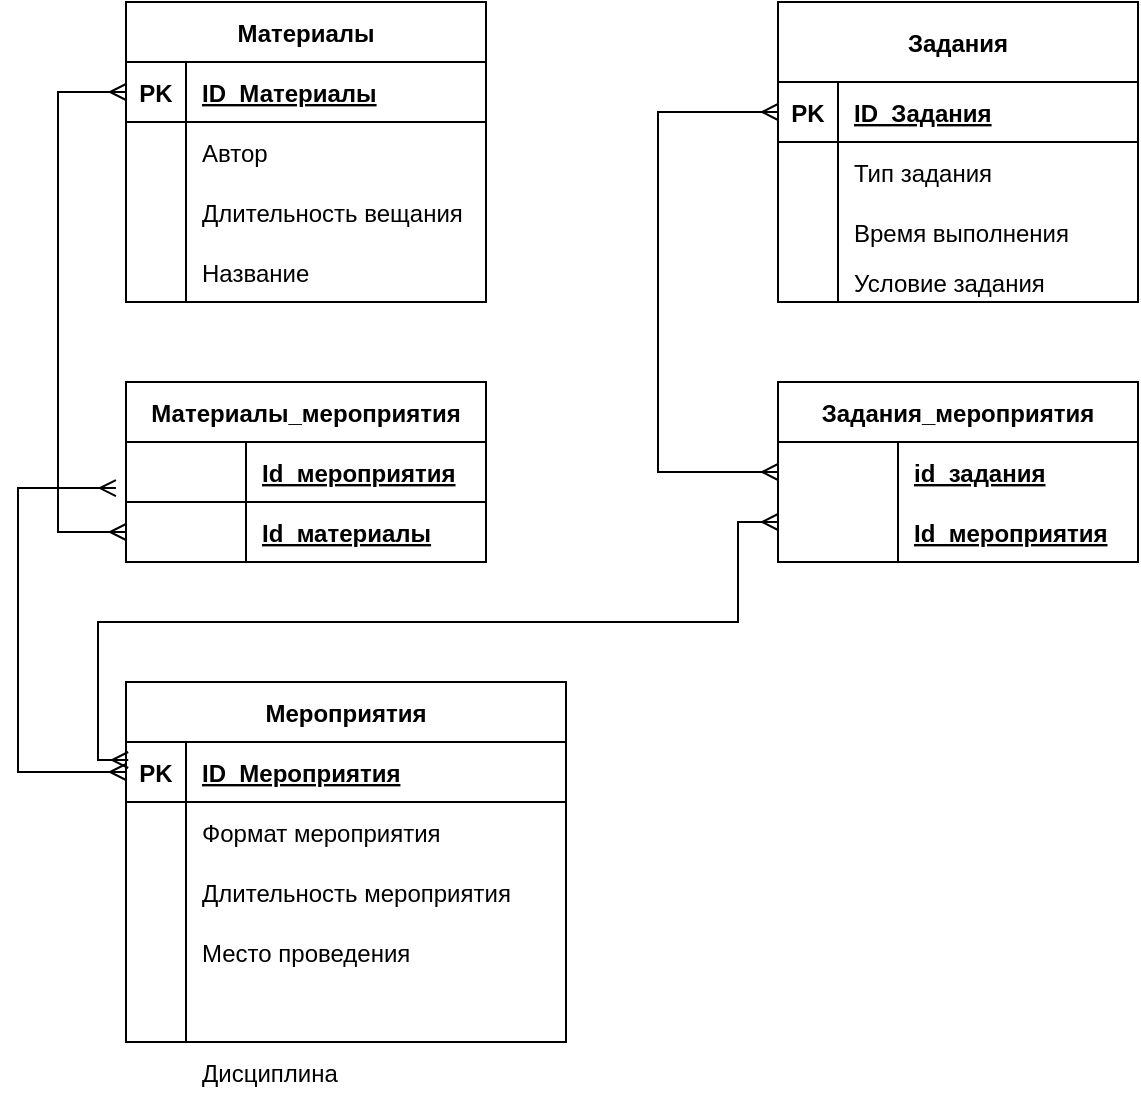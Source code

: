<mxfile version="20.5.3" type="google"><diagram id="LWbJtcAjnq6OPFisGoqB" name="Страница 1"><mxGraphModel grid="1" page="1" gridSize="10" guides="1" tooltips="1" connect="1" arrows="1" fold="1" pageScale="1" pageWidth="827" pageHeight="1169" math="0" shadow="0"><root><mxCell id="0"/><mxCell id="1" parent="0"/><mxCell id="nrutVNcY5pzXdB0tK8o3-116" value="Материалы" style="shape=table;startSize=30;container=1;collapsible=1;childLayout=tableLayout;fixedRows=1;rowLines=0;fontStyle=1;align=center;resizeLast=1;" vertex="1" parent="1"><mxGeometry x="194" y="600" width="180" height="150" as="geometry"/></mxCell><mxCell id="nrutVNcY5pzXdB0tK8o3-117" value="" style="shape=tableRow;horizontal=0;startSize=0;swimlaneHead=0;swimlaneBody=0;fillColor=none;collapsible=0;dropTarget=0;points=[[0,0.5],[1,0.5]];portConstraint=eastwest;top=0;left=0;right=0;bottom=1;" vertex="1" parent="nrutVNcY5pzXdB0tK8o3-116"><mxGeometry y="30" width="180" height="30" as="geometry"/></mxCell><mxCell id="nrutVNcY5pzXdB0tK8o3-118" value="PK" style="shape=partialRectangle;connectable=0;fillColor=none;top=0;left=0;bottom=0;right=0;fontStyle=1;overflow=hidden;" vertex="1" parent="nrutVNcY5pzXdB0tK8o3-117"><mxGeometry width="30" height="30" as="geometry"><mxRectangle width="30" height="30" as="alternateBounds"/></mxGeometry></mxCell><mxCell id="nrutVNcY5pzXdB0tK8o3-119" value="ID_Материалы" style="shape=partialRectangle;connectable=0;fillColor=none;top=0;left=0;bottom=0;right=0;align=left;spacingLeft=6;fontStyle=5;overflow=hidden;" vertex="1" parent="nrutVNcY5pzXdB0tK8o3-117"><mxGeometry x="30" width="150" height="30" as="geometry"><mxRectangle width="150" height="30" as="alternateBounds"/></mxGeometry></mxCell><mxCell id="nrutVNcY5pzXdB0tK8o3-120" value="" style="shape=tableRow;horizontal=0;startSize=0;swimlaneHead=0;swimlaneBody=0;fillColor=none;collapsible=0;dropTarget=0;points=[[0,0.5],[1,0.5]];portConstraint=eastwest;top=0;left=0;right=0;bottom=0;" vertex="1" parent="nrutVNcY5pzXdB0tK8o3-116"><mxGeometry y="60" width="180" height="30" as="geometry"/></mxCell><mxCell id="nrutVNcY5pzXdB0tK8o3-121" value="" style="shape=partialRectangle;connectable=0;fillColor=none;top=0;left=0;bottom=0;right=0;editable=1;overflow=hidden;" vertex="1" parent="nrutVNcY5pzXdB0tK8o3-120"><mxGeometry width="30" height="30" as="geometry"><mxRectangle width="30" height="30" as="alternateBounds"/></mxGeometry></mxCell><mxCell id="nrutVNcY5pzXdB0tK8o3-122" value="Автор" style="shape=partialRectangle;connectable=0;fillColor=none;top=0;left=0;bottom=0;right=0;align=left;spacingLeft=6;overflow=hidden;" vertex="1" parent="nrutVNcY5pzXdB0tK8o3-120"><mxGeometry x="30" width="150" height="30" as="geometry"><mxRectangle width="150" height="30" as="alternateBounds"/></mxGeometry></mxCell><mxCell id="nrutVNcY5pzXdB0tK8o3-123" value="" style="shape=tableRow;horizontal=0;startSize=0;swimlaneHead=0;swimlaneBody=0;fillColor=none;collapsible=0;dropTarget=0;points=[[0,0.5],[1,0.5]];portConstraint=eastwest;top=0;left=0;right=0;bottom=0;" vertex="1" parent="nrutVNcY5pzXdB0tK8o3-116"><mxGeometry y="90" width="180" height="30" as="geometry"/></mxCell><mxCell id="nrutVNcY5pzXdB0tK8o3-124" value="" style="shape=partialRectangle;connectable=0;fillColor=none;top=0;left=0;bottom=0;right=0;editable=1;overflow=hidden;" vertex="1" parent="nrutVNcY5pzXdB0tK8o3-123"><mxGeometry width="30" height="30" as="geometry"><mxRectangle width="30" height="30" as="alternateBounds"/></mxGeometry></mxCell><mxCell id="nrutVNcY5pzXdB0tK8o3-125" value="Длительность вещания" style="shape=partialRectangle;connectable=0;fillColor=none;top=0;left=0;bottom=0;right=0;align=left;spacingLeft=6;overflow=hidden;" vertex="1" parent="nrutVNcY5pzXdB0tK8o3-123"><mxGeometry x="30" width="150" height="30" as="geometry"><mxRectangle width="150" height="30" as="alternateBounds"/></mxGeometry></mxCell><mxCell id="nrutVNcY5pzXdB0tK8o3-126" value="" style="shape=tableRow;horizontal=0;startSize=0;swimlaneHead=0;swimlaneBody=0;fillColor=none;collapsible=0;dropTarget=0;points=[[0,0.5],[1,0.5]];portConstraint=eastwest;top=0;left=0;right=0;bottom=0;" vertex="1" parent="nrutVNcY5pzXdB0tK8o3-116"><mxGeometry y="120" width="180" height="30" as="geometry"/></mxCell><mxCell id="nrutVNcY5pzXdB0tK8o3-127" value="" style="shape=partialRectangle;connectable=0;fillColor=none;top=0;left=0;bottom=0;right=0;editable=1;overflow=hidden;" vertex="1" parent="nrutVNcY5pzXdB0tK8o3-126"><mxGeometry width="30" height="30" as="geometry"><mxRectangle width="30" height="30" as="alternateBounds"/></mxGeometry></mxCell><mxCell id="nrutVNcY5pzXdB0tK8o3-128" value="Название" style="shape=partialRectangle;connectable=0;fillColor=none;top=0;left=0;bottom=0;right=0;align=left;spacingLeft=6;overflow=hidden;" vertex="1" parent="nrutVNcY5pzXdB0tK8o3-126"><mxGeometry x="30" width="150" height="30" as="geometry"><mxRectangle width="150" height="30" as="alternateBounds"/></mxGeometry></mxCell><mxCell id="nrutVNcY5pzXdB0tK8o3-129" value="Задания" style="shape=table;startSize=40;container=1;collapsible=1;childLayout=tableLayout;fixedRows=1;rowLines=0;fontStyle=1;align=center;resizeLast=1;" vertex="1" parent="1"><mxGeometry x="520" y="600" width="180" height="150" as="geometry"/></mxCell><mxCell id="nrutVNcY5pzXdB0tK8o3-130" value="" style="shape=tableRow;horizontal=0;startSize=0;swimlaneHead=0;swimlaneBody=0;fillColor=none;collapsible=0;dropTarget=0;points=[[0,0.5],[1,0.5]];portConstraint=eastwest;top=0;left=0;right=0;bottom=1;" vertex="1" parent="nrutVNcY5pzXdB0tK8o3-129"><mxGeometry y="40" width="180" height="30" as="geometry"/></mxCell><mxCell id="nrutVNcY5pzXdB0tK8o3-131" value="PK" style="shape=partialRectangle;connectable=0;fillColor=none;top=0;left=0;bottom=0;right=0;fontStyle=1;overflow=hidden;" vertex="1" parent="nrutVNcY5pzXdB0tK8o3-130"><mxGeometry width="30" height="30" as="geometry"><mxRectangle width="30" height="30" as="alternateBounds"/></mxGeometry></mxCell><mxCell id="nrutVNcY5pzXdB0tK8o3-132" value="ID_Задания" style="shape=partialRectangle;connectable=0;fillColor=none;top=0;left=0;bottom=0;right=0;align=left;spacingLeft=6;fontStyle=5;overflow=hidden;" vertex="1" parent="nrutVNcY5pzXdB0tK8o3-130"><mxGeometry x="30" width="150" height="30" as="geometry"><mxRectangle width="150" height="30" as="alternateBounds"/></mxGeometry></mxCell><mxCell id="nrutVNcY5pzXdB0tK8o3-133" value="" style="shape=tableRow;horizontal=0;startSize=0;swimlaneHead=0;swimlaneBody=0;fillColor=none;collapsible=0;dropTarget=0;points=[[0,0.5],[1,0.5]];portConstraint=eastwest;top=0;left=0;right=0;bottom=0;" vertex="1" parent="nrutVNcY5pzXdB0tK8o3-129"><mxGeometry y="70" width="180" height="30" as="geometry"/></mxCell><mxCell id="nrutVNcY5pzXdB0tK8o3-134" value="" style="shape=partialRectangle;connectable=0;fillColor=none;top=0;left=0;bottom=0;right=0;editable=1;overflow=hidden;" vertex="1" parent="nrutVNcY5pzXdB0tK8o3-133"><mxGeometry width="30" height="30" as="geometry"><mxRectangle width="30" height="30" as="alternateBounds"/></mxGeometry></mxCell><mxCell id="nrutVNcY5pzXdB0tK8o3-135" value="Тип задания" style="shape=partialRectangle;connectable=0;fillColor=none;top=0;left=0;bottom=0;right=0;align=left;spacingLeft=6;overflow=hidden;" vertex="1" parent="nrutVNcY5pzXdB0tK8o3-133"><mxGeometry x="30" width="150" height="30" as="geometry"><mxRectangle width="150" height="30" as="alternateBounds"/></mxGeometry></mxCell><mxCell id="nrutVNcY5pzXdB0tK8o3-136" value="" style="shape=tableRow;horizontal=0;startSize=0;swimlaneHead=0;swimlaneBody=0;fillColor=none;collapsible=0;dropTarget=0;points=[[0,0.5],[1,0.5]];portConstraint=eastwest;top=0;left=0;right=0;bottom=0;" vertex="1" parent="nrutVNcY5pzXdB0tK8o3-129"><mxGeometry y="100" width="180" height="30" as="geometry"/></mxCell><mxCell id="nrutVNcY5pzXdB0tK8o3-137" value="" style="shape=partialRectangle;connectable=0;fillColor=none;top=0;left=0;bottom=0;right=0;editable=1;overflow=hidden;" vertex="1" parent="nrutVNcY5pzXdB0tK8o3-136"><mxGeometry width="30" height="30" as="geometry"><mxRectangle width="30" height="30" as="alternateBounds"/></mxGeometry></mxCell><mxCell id="nrutVNcY5pzXdB0tK8o3-138" value="Время выполнения" style="shape=partialRectangle;connectable=0;fillColor=none;top=0;left=0;bottom=0;right=0;align=left;spacingLeft=6;overflow=hidden;" vertex="1" parent="nrutVNcY5pzXdB0tK8o3-136"><mxGeometry x="30" width="150" height="30" as="geometry"><mxRectangle width="150" height="30" as="alternateBounds"/></mxGeometry></mxCell><mxCell id="nrutVNcY5pzXdB0tK8o3-139" value="" style="shape=tableRow;horizontal=0;startSize=0;swimlaneHead=0;swimlaneBody=0;fillColor=none;collapsible=0;dropTarget=0;points=[[0,0.5],[1,0.5]];portConstraint=eastwest;top=0;left=0;right=0;bottom=0;" vertex="1" parent="nrutVNcY5pzXdB0tK8o3-129"><mxGeometry y="130" width="180" height="20" as="geometry"/></mxCell><mxCell id="nrutVNcY5pzXdB0tK8o3-140" value="" style="shape=partialRectangle;connectable=0;fillColor=none;top=0;left=0;bottom=0;right=0;editable=1;overflow=hidden;" vertex="1" parent="nrutVNcY5pzXdB0tK8o3-139"><mxGeometry width="30" height="20" as="geometry"><mxRectangle width="30" height="20" as="alternateBounds"/></mxGeometry></mxCell><mxCell id="nrutVNcY5pzXdB0tK8o3-141" value="Условие задания" style="shape=partialRectangle;connectable=0;fillColor=none;top=0;left=0;bottom=0;right=0;align=left;spacingLeft=6;overflow=hidden;" vertex="1" parent="nrutVNcY5pzXdB0tK8o3-139"><mxGeometry x="30" width="150" height="20" as="geometry"><mxRectangle width="150" height="20" as="alternateBounds"/></mxGeometry></mxCell><mxCell id="nrutVNcY5pzXdB0tK8o3-145" value="Мероприятия" style="shape=table;startSize=30;container=1;collapsible=1;childLayout=tableLayout;fixedRows=1;rowLines=0;fontStyle=1;align=center;resizeLast=1;" vertex="1" parent="1"><mxGeometry x="194" y="940" width="220" height="180" as="geometry"/></mxCell><mxCell id="nrutVNcY5pzXdB0tK8o3-146" value="" style="shape=tableRow;horizontal=0;startSize=0;swimlaneHead=0;swimlaneBody=0;fillColor=none;collapsible=0;dropTarget=0;points=[[0,0.5],[1,0.5]];portConstraint=eastwest;top=0;left=0;right=0;bottom=1;" vertex="1" parent="nrutVNcY5pzXdB0tK8o3-145"><mxGeometry y="30" width="220" height="30" as="geometry"/></mxCell><mxCell id="nrutVNcY5pzXdB0tK8o3-147" value="PK" style="shape=partialRectangle;connectable=0;fillColor=none;top=0;left=0;bottom=0;right=0;fontStyle=1;overflow=hidden;" vertex="1" parent="nrutVNcY5pzXdB0tK8o3-146"><mxGeometry width="30" height="30" as="geometry"><mxRectangle width="30" height="30" as="alternateBounds"/></mxGeometry></mxCell><mxCell id="nrutVNcY5pzXdB0tK8o3-148" value="ID_Мероприятия" style="shape=partialRectangle;connectable=0;fillColor=none;top=0;left=0;bottom=0;right=0;align=left;spacingLeft=6;fontStyle=5;overflow=hidden;" vertex="1" parent="nrutVNcY5pzXdB0tK8o3-146"><mxGeometry x="30" width="190" height="30" as="geometry"><mxRectangle width="190" height="30" as="alternateBounds"/></mxGeometry></mxCell><mxCell id="nrutVNcY5pzXdB0tK8o3-149" value="" style="shape=tableRow;horizontal=0;startSize=0;swimlaneHead=0;swimlaneBody=0;fillColor=none;collapsible=0;dropTarget=0;points=[[0,0.5],[1,0.5]];portConstraint=eastwest;top=0;left=0;right=0;bottom=0;" vertex="1" parent="nrutVNcY5pzXdB0tK8o3-145"><mxGeometry y="60" width="220" height="30" as="geometry"/></mxCell><mxCell id="nrutVNcY5pzXdB0tK8o3-150" value="" style="shape=partialRectangle;connectable=0;fillColor=none;top=0;left=0;bottom=0;right=0;editable=1;overflow=hidden;" vertex="1" parent="nrutVNcY5pzXdB0tK8o3-149"><mxGeometry width="30" height="30" as="geometry"><mxRectangle width="30" height="30" as="alternateBounds"/></mxGeometry></mxCell><mxCell id="nrutVNcY5pzXdB0tK8o3-151" value="Формат мероприятия" style="shape=partialRectangle;connectable=0;fillColor=none;top=0;left=0;bottom=0;right=0;align=left;spacingLeft=6;overflow=hidden;" vertex="1" parent="nrutVNcY5pzXdB0tK8o3-149"><mxGeometry x="30" width="190" height="30" as="geometry"><mxRectangle width="190" height="30" as="alternateBounds"/></mxGeometry></mxCell><mxCell id="nrutVNcY5pzXdB0tK8o3-152" value="" style="shape=tableRow;horizontal=0;startSize=0;swimlaneHead=0;swimlaneBody=0;fillColor=none;collapsible=0;dropTarget=0;points=[[0,0.5],[1,0.5]];portConstraint=eastwest;top=0;left=0;right=0;bottom=0;" vertex="1" parent="nrutVNcY5pzXdB0tK8o3-145"><mxGeometry y="90" width="220" height="30" as="geometry"/></mxCell><mxCell id="nrutVNcY5pzXdB0tK8o3-153" value="" style="shape=partialRectangle;connectable=0;fillColor=none;top=0;left=0;bottom=0;right=0;editable=1;overflow=hidden;" vertex="1" parent="nrutVNcY5pzXdB0tK8o3-152"><mxGeometry width="30" height="30" as="geometry"><mxRectangle width="30" height="30" as="alternateBounds"/></mxGeometry></mxCell><mxCell id="nrutVNcY5pzXdB0tK8o3-154" value="Длительность мероприятия" style="shape=partialRectangle;connectable=0;fillColor=none;top=0;left=0;bottom=0;right=0;align=left;spacingLeft=6;overflow=hidden;" vertex="1" parent="nrutVNcY5pzXdB0tK8o3-152"><mxGeometry x="30" width="190" height="30" as="geometry"><mxRectangle width="190" height="30" as="alternateBounds"/></mxGeometry></mxCell><mxCell id="nrutVNcY5pzXdB0tK8o3-171" value="" style="shape=tableRow;horizontal=0;startSize=0;swimlaneHead=0;swimlaneBody=0;fillColor=none;collapsible=0;dropTarget=0;points=[[0,0.5],[1,0.5]];portConstraint=eastwest;top=0;left=0;right=0;bottom=0;" vertex="1" parent="nrutVNcY5pzXdB0tK8o3-145"><mxGeometry y="180" width="220" height="30" as="geometry"/></mxCell><mxCell id="nrutVNcY5pzXdB0tK8o3-172" value="" style="shape=partialRectangle;connectable=0;fillColor=none;top=0;left=0;bottom=0;right=0;editable=1;overflow=hidden;" vertex="1" parent="nrutVNcY5pzXdB0tK8o3-171"><mxGeometry width="30" height="30" as="geometry"><mxRectangle width="30" height="30" as="alternateBounds"/></mxGeometry></mxCell><mxCell id="nrutVNcY5pzXdB0tK8o3-173" value="Дисциплина" style="shape=partialRectangle;connectable=0;fillColor=none;top=0;left=0;bottom=0;right=0;align=left;spacingLeft=6;overflow=hidden;" vertex="1" parent="nrutVNcY5pzXdB0tK8o3-171"><mxGeometry x="30" width="190" height="30" as="geometry"><mxRectangle width="190" height="30" as="alternateBounds"/></mxGeometry></mxCell><mxCell id="qbGduyz1L_t1VzHf3mZA-9" value="" style="shape=tableRow;horizontal=0;startSize=0;swimlaneHead=0;swimlaneBody=0;fillColor=none;collapsible=0;dropTarget=0;points=[[0,0.5],[1,0.5]];portConstraint=eastwest;top=0;left=0;right=0;bottom=0;" vertex="1" parent="nrutVNcY5pzXdB0tK8o3-145"><mxGeometry y="120" width="220" height="30" as="geometry"/></mxCell><mxCell id="qbGduyz1L_t1VzHf3mZA-10" value="" style="shape=partialRectangle;connectable=0;fillColor=none;top=0;left=0;bottom=0;right=0;editable=1;overflow=hidden;" vertex="1" parent="qbGduyz1L_t1VzHf3mZA-9"><mxGeometry width="30" height="30" as="geometry"><mxRectangle width="30" height="30" as="alternateBounds"/></mxGeometry></mxCell><mxCell id="qbGduyz1L_t1VzHf3mZA-11" value="Место проведения" style="shape=partialRectangle;connectable=0;fillColor=none;top=0;left=0;bottom=0;right=0;align=left;spacingLeft=6;overflow=hidden;" vertex="1" parent="qbGduyz1L_t1VzHf3mZA-9"><mxGeometry x="30" width="190" height="30" as="geometry"><mxRectangle width="190" height="30" as="alternateBounds"/></mxGeometry></mxCell><mxCell id="nrutVNcY5pzXdB0tK8o3-193" value="Материалы_мероприятия" style="shape=table;startSize=30;container=1;collapsible=1;childLayout=tableLayout;fixedRows=1;rowLines=0;fontStyle=1;align=center;resizeLast=1;" vertex="1" parent="1"><mxGeometry x="194" y="790" width="180" height="90" as="geometry"/></mxCell><mxCell id="nrutVNcY5pzXdB0tK8o3-197" value="" style="shape=tableRow;horizontal=0;startSize=0;swimlaneHead=0;swimlaneBody=0;fillColor=none;collapsible=0;dropTarget=0;points=[[0,0.5],[1,0.5]];portConstraint=eastwest;top=0;left=0;right=0;bottom=1;" vertex="1" parent="nrutVNcY5pzXdB0tK8o3-193"><mxGeometry y="30" width="180" height="30" as="geometry"/></mxCell><mxCell id="nrutVNcY5pzXdB0tK8o3-198" value="" style="shape=partialRectangle;connectable=0;fillColor=none;top=0;left=0;bottom=0;right=0;fontStyle=1;overflow=hidden;" vertex="1" parent="nrutVNcY5pzXdB0tK8o3-197"><mxGeometry width="60" height="30" as="geometry"><mxRectangle width="60" height="30" as="alternateBounds"/></mxGeometry></mxCell><mxCell id="nrutVNcY5pzXdB0tK8o3-199" value="Id_мероприятия" style="shape=partialRectangle;connectable=0;fillColor=none;top=0;left=0;bottom=0;right=0;align=left;spacingLeft=6;fontStyle=5;overflow=hidden;" vertex="1" parent="nrutVNcY5pzXdB0tK8o3-197"><mxGeometry x="60" width="120" height="30" as="geometry"><mxRectangle width="120" height="30" as="alternateBounds"/></mxGeometry></mxCell><mxCell id="qbGduyz1L_t1VzHf3mZA-3" value="" style="shape=tableRow;horizontal=0;startSize=0;swimlaneHead=0;swimlaneBody=0;fillColor=none;collapsible=0;dropTarget=0;points=[[0,0.5],[1,0.5]];portConstraint=eastwest;top=0;left=0;right=0;bottom=0;" vertex="1" parent="nrutVNcY5pzXdB0tK8o3-193"><mxGeometry y="60" width="180" height="30" as="geometry"/></mxCell><mxCell id="qbGduyz1L_t1VzHf3mZA-4" value="" style="shape=partialRectangle;connectable=0;fillColor=none;top=0;left=0;bottom=0;right=0;fontStyle=1;overflow=hidden;" vertex="1" parent="qbGduyz1L_t1VzHf3mZA-3"><mxGeometry width="60" height="30" as="geometry"><mxRectangle width="60" height="30" as="alternateBounds"/></mxGeometry></mxCell><mxCell id="qbGduyz1L_t1VzHf3mZA-5" value="Id_материалы" style="shape=partialRectangle;connectable=0;fillColor=none;top=0;left=0;bottom=0;right=0;align=left;spacingLeft=6;fontStyle=5;overflow=hidden;" vertex="1" parent="qbGduyz1L_t1VzHf3mZA-3"><mxGeometry x="60" width="120" height="30" as="geometry"><mxRectangle width="120" height="30" as="alternateBounds"/></mxGeometry></mxCell><mxCell id="qbGduyz1L_t1VzHf3mZA-2" value="" style="edgeStyle=orthogonalEdgeStyle;fontSize=12;html=1;endArrow=ERmany;startArrow=ERmany;rounded=0;entryX=0;entryY=0.5;entryDx=0;entryDy=0;exitX=0;exitY=0.5;exitDx=0;exitDy=0;" edge="1" parent="1" source="qbGduyz1L_t1VzHf3mZA-3" target="nrutVNcY5pzXdB0tK8o3-117"><mxGeometry width="100" height="100" relative="1" as="geometry"><mxPoint x="180" y="830" as="sourcePoint"/><mxPoint x="150" y="710" as="targetPoint"/><Array as="points"><mxPoint x="160" y="865"/><mxPoint x="160" y="645"/></Array></mxGeometry></mxCell><mxCell id="qbGduyz1L_t1VzHf3mZA-6" value="" style="edgeStyle=orthogonalEdgeStyle;fontSize=12;html=1;endArrow=ERmany;startArrow=ERmany;rounded=0;entryX=-0.028;entryY=0.767;entryDx=0;entryDy=0;exitX=0;exitY=0.5;exitDx=0;exitDy=0;entryPerimeter=0;" edge="1" parent="1" source="nrutVNcY5pzXdB0tK8o3-146" target="nrutVNcY5pzXdB0tK8o3-197"><mxGeometry width="100" height="100" relative="1" as="geometry"><mxPoint x="40" y="1010" as="sourcePoint"/><mxPoint x="140" y="910" as="targetPoint"/><Array as="points"><mxPoint x="140" y="985"/><mxPoint x="140" y="843"/></Array></mxGeometry></mxCell><mxCell id="nrutVNcY5pzXdB0tK8o3-229" value="Задания_мероприятия" style="shape=table;startSize=30;container=1;collapsible=1;childLayout=tableLayout;fixedRows=1;rowLines=0;fontStyle=1;align=center;resizeLast=1;" vertex="1" parent="1"><mxGeometry x="520" y="790" width="180" height="90" as="geometry"/></mxCell><mxCell id="nrutVNcY5pzXdB0tK8o3-230" value="" style="shape=tableRow;horizontal=0;startSize=0;swimlaneHead=0;swimlaneBody=0;fillColor=none;collapsible=0;dropTarget=0;points=[[0,0.5],[1,0.5]];portConstraint=eastwest;top=0;left=0;right=0;bottom=0;" vertex="1" parent="nrutVNcY5pzXdB0tK8o3-229"><mxGeometry y="30" width="180" height="30" as="geometry"/></mxCell><mxCell id="nrutVNcY5pzXdB0tK8o3-231" value="" style="shape=partialRectangle;connectable=0;fillColor=none;top=0;left=0;bottom=0;right=0;fontStyle=1;overflow=hidden;" vertex="1" parent="nrutVNcY5pzXdB0tK8o3-230"><mxGeometry width="60" height="30" as="geometry"><mxRectangle width="60" height="30" as="alternateBounds"/></mxGeometry></mxCell><mxCell id="nrutVNcY5pzXdB0tK8o3-232" value="id_задания" style="shape=partialRectangle;connectable=0;fillColor=none;top=0;left=0;bottom=0;right=0;align=left;spacingLeft=6;fontStyle=5;overflow=hidden;" vertex="1" parent="nrutVNcY5pzXdB0tK8o3-230"><mxGeometry x="60" width="120" height="30" as="geometry"><mxRectangle width="120" height="30" as="alternateBounds"/></mxGeometry></mxCell><mxCell id="nrutVNcY5pzXdB0tK8o3-233" value="" style="shape=tableRow;horizontal=0;startSize=0;swimlaneHead=0;swimlaneBody=0;fillColor=none;collapsible=0;dropTarget=0;points=[[0,0.5],[1,0.5]];portConstraint=eastwest;top=0;left=0;right=0;bottom=1;" vertex="1" parent="nrutVNcY5pzXdB0tK8o3-229"><mxGeometry y="60" width="180" height="30" as="geometry"/></mxCell><mxCell id="nrutVNcY5pzXdB0tK8o3-234" value="" style="shape=partialRectangle;connectable=0;fillColor=none;top=0;left=0;bottom=0;right=0;fontStyle=1;overflow=hidden;" vertex="1" parent="nrutVNcY5pzXdB0tK8o3-233"><mxGeometry width="60" height="30" as="geometry"><mxRectangle width="60" height="30" as="alternateBounds"/></mxGeometry></mxCell><mxCell id="nrutVNcY5pzXdB0tK8o3-235" value="Id_мероприятия" style="shape=partialRectangle;connectable=0;fillColor=none;top=0;left=0;bottom=0;right=0;align=left;spacingLeft=6;fontStyle=5;overflow=hidden;" vertex="1" parent="nrutVNcY5pzXdB0tK8o3-233"><mxGeometry x="60" width="120" height="30" as="geometry"><mxRectangle width="120" height="30" as="alternateBounds"/></mxGeometry></mxCell><mxCell id="qbGduyz1L_t1VzHf3mZA-7" value="" style="edgeStyle=orthogonalEdgeStyle;fontSize=12;html=1;endArrow=ERmany;startArrow=ERmany;rounded=0;entryX=0;entryY=0.5;entryDx=0;entryDy=0;exitX=0;exitY=0.5;exitDx=0;exitDy=0;" edge="1" parent="1" source="nrutVNcY5pzXdB0tK8o3-230" target="nrutVNcY5pzXdB0tK8o3-130"><mxGeometry width="100" height="100" relative="1" as="geometry"><mxPoint x="410" y="740" as="sourcePoint"/><mxPoint x="510" y="640" as="targetPoint"/><Array as="points"><mxPoint x="460" y="835"/><mxPoint x="460" y="655"/></Array></mxGeometry></mxCell><mxCell id="qbGduyz1L_t1VzHf3mZA-12" value="" style="edgeStyle=orthogonalEdgeStyle;fontSize=12;html=1;endArrow=ERmany;startArrow=ERmany;rounded=0;exitX=0.005;exitY=0.3;exitDx=0;exitDy=0;exitPerimeter=0;" edge="1" parent="1" source="nrutVNcY5pzXdB0tK8o3-146"><mxGeometry width="100" height="100" relative="1" as="geometry"><mxPoint x="190" y="970" as="sourcePoint"/><mxPoint x="520" y="860" as="targetPoint"/><Array as="points"><mxPoint x="180" y="979"/><mxPoint x="180" y="910"/><mxPoint x="500" y="910"/><mxPoint x="500" y="860"/></Array></mxGeometry></mxCell></root></mxGraphModel></diagram></mxfile>